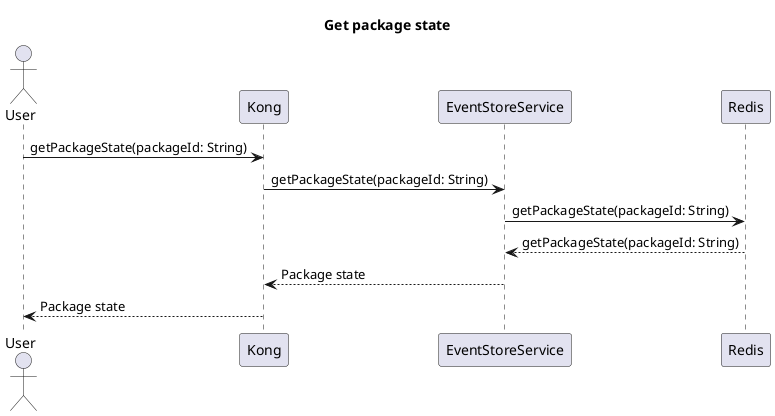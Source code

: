 @startuml get-package-state
title Get package state
actor User

User -> Kong : getPackageState(packageId: String)
Kong -> EventStoreService : getPackageState(packageId: String)

EventStoreService -> Redis : getPackageState(packageId: String)
Redis --> EventStoreService : getPackageState(packageId: String)


EventStoreService --> Kong  : Package state
Kong --> User : Package state
@enduml
